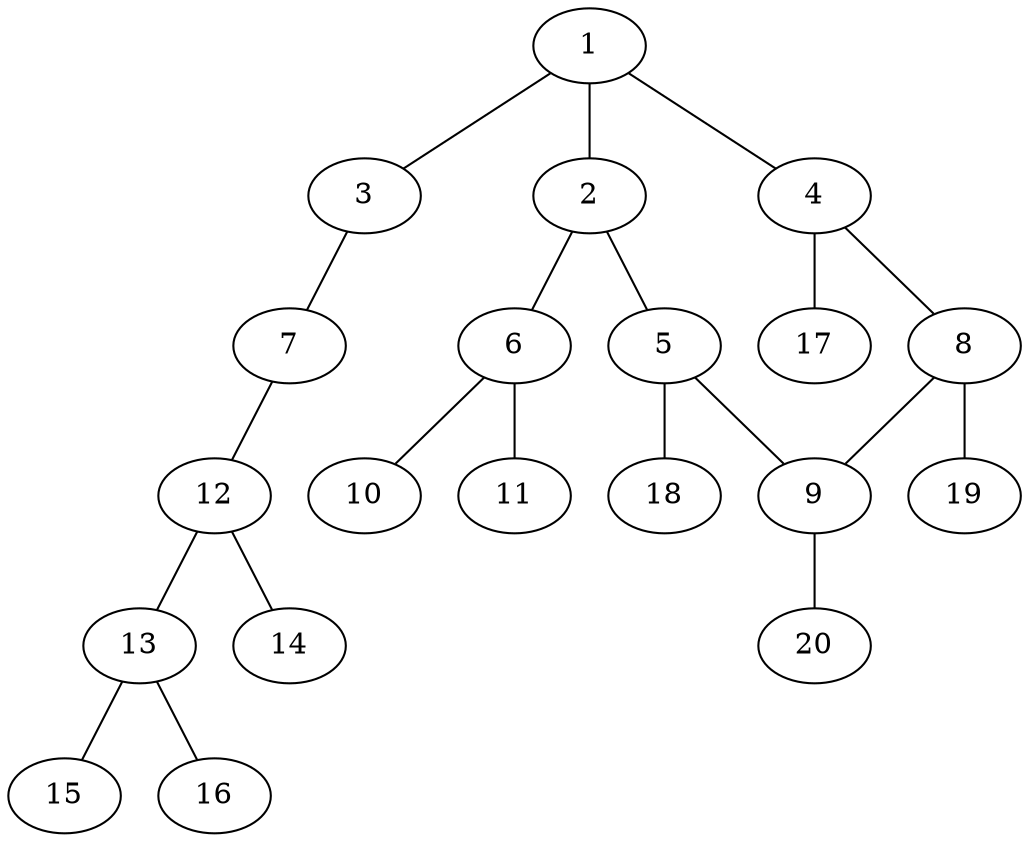 graph molecule_465 {
	1	 [chem=C];
	2	 [chem=C];
	1 -- 2	 [valence=2];
	3	 [chem=S];
	1 -- 3	 [valence=1];
	4	 [chem=C];
	1 -- 4	 [valence=1];
	5	 [chem=C];
	2 -- 5	 [valence=1];
	6	 [chem=N];
	2 -- 6	 [valence=1];
	7	 [chem=S];
	3 -- 7	 [valence=1];
	8	 [chem=C];
	4 -- 8	 [valence=2];
	17	 [chem=H];
	4 -- 17	 [valence=1];
	9	 [chem=C];
	5 -- 9	 [valence=2];
	18	 [chem=H];
	5 -- 18	 [valence=1];
	10	 [chem=O];
	6 -- 10	 [valence=2];
	11	 [chem=O];
	6 -- 11	 [valence=1];
	12	 [chem=C];
	7 -- 12	 [valence=1];
	8 -- 9	 [valence=1];
	19	 [chem=H];
	8 -- 19	 [valence=1];
	20	 [chem=H];
	9 -- 20	 [valence=1];
	13	 [chem=C];
	12 -- 13	 [valence=2];
	14	 [chem=F];
	12 -- 14	 [valence=1];
	15	 [chem=Cl];
	13 -- 15	 [valence=1];
	16	 [chem=Cl];
	13 -- 16	 [valence=1];
}

